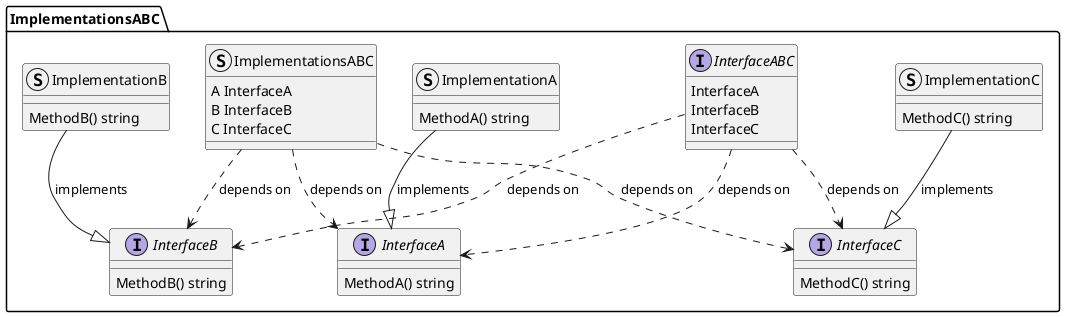 @startuml
package ImplementationsABC {

  interface InterfaceABC {
    {field} InterfaceA
    {field} InterfaceB
    {field} InterfaceC
  }

  interface InterfaceA {
    MethodA() string
  }

  interface InterfaceB {
    MethodB() string
  }

  interface InterfaceC {
    MethodC() string
  }

  struct ImplementationA {
    MethodA() string
  }

  struct ImplementationB {
    MethodB() string
  }

  struct ImplementationC {
    MethodC() string
  }

  struct ImplementationsABC {
    {field} A InterfaceA
    {field} B InterfaceB
    {field} C InterfaceC
  }

  InterfaceABC ..> InterfaceA : depends on
  InterfaceABC ..> InterfaceB : depends on
  InterfaceABC ..> InterfaceC : depends on

  ImplementationA --|> InterfaceA : implements
  ImplementationB --|> InterfaceB : implements
  ImplementationC --|> InterfaceC : implements

  ImplementationsABC ..> InterfaceA : depends on
  ImplementationsABC ..> InterfaceB : depends on
  ImplementationsABC ..> InterfaceC : depends on

}
@enduml